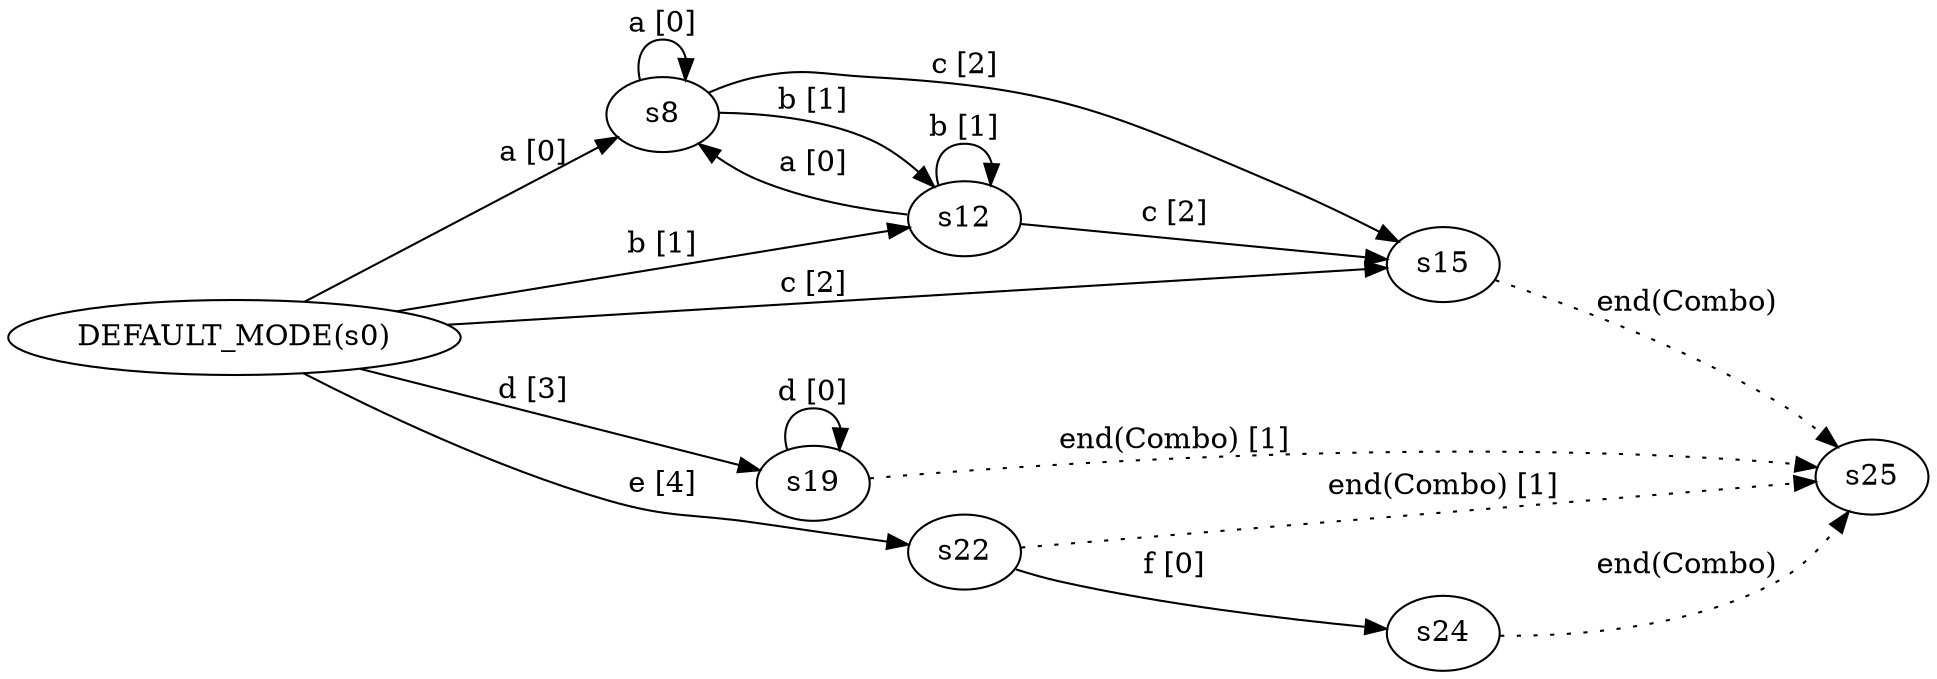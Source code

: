 digraph ATN {
  rankdir=LR;

  "DEFAULT_MODE(s0)" -> s8 [label="a [0]"]
  s8 -> s8 [label="a [0]"]
  s8 -> s12 [label="b [1]"]
  s12 -> s8 [label="a [0]"]
  s12 -> s12 [label="b [1]"]
  s12 -> s15 [label="c [2]"]
  s15 -> s25 [label="end(Combo)", style=dotted]
  s8 -> s15 [label="c [2]"]
  "DEFAULT_MODE(s0)" -> s12 [label="b [1]"]
  "DEFAULT_MODE(s0)" -> s15 [label="c [2]"]
  "DEFAULT_MODE(s0)" -> s19 [label="d [3]"]
  s19 -> s19 [label="d [0]"]
  s19 -> s25 [label="end(Combo) [1]", style=dotted]
  "DEFAULT_MODE(s0)" -> s22 [label="e [4]"]
  s22 -> s24 [label="f [0]"]
  s24 -> s25 [label="end(Combo)", style=dotted]
  s22 -> s25 [label="end(Combo) [1]", style=dotted]
}